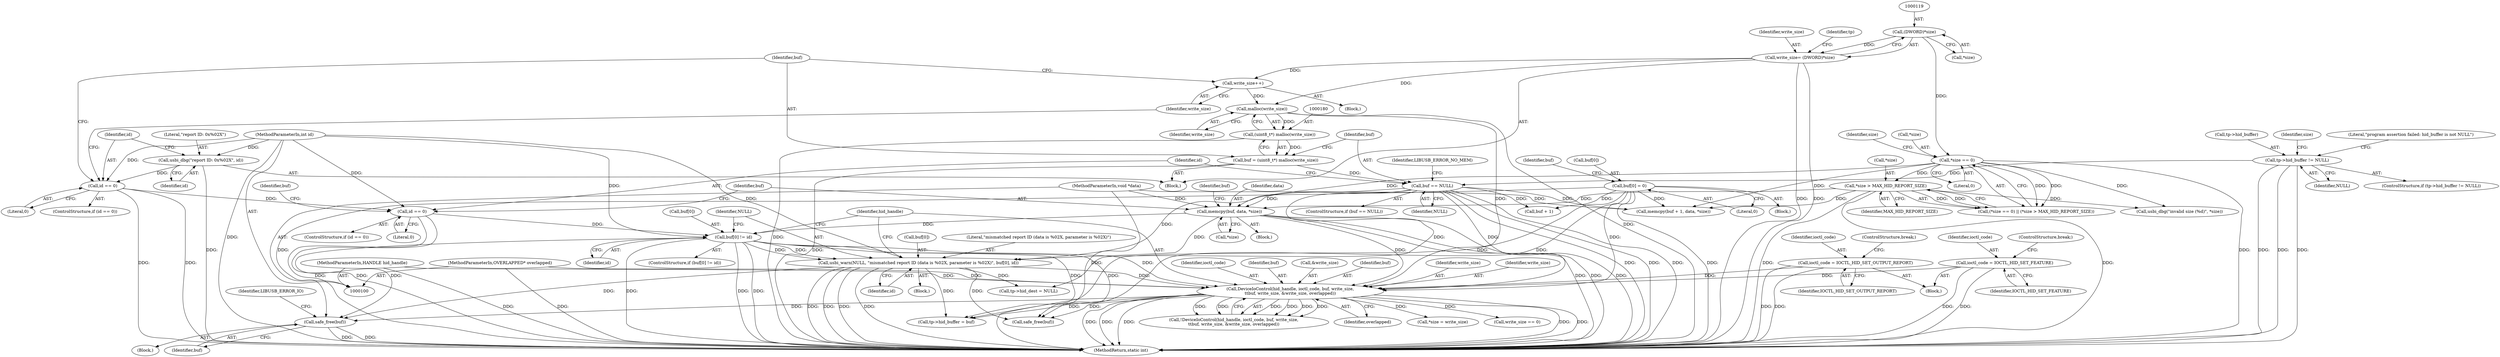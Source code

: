 digraph "1_Chrome_ac149a8d4371c0e01e0934fdd57b09e86f96b5b9_7@API" {
"1000250" [label="(Call,safe_free(buf))"];
"1000230" [label="(Call,DeviceIoControl(hid_handle, ioctl_code, buf, write_size,\n\t\tbuf, write_size, &write_size, overlapped))"];
"1000102" [label="(MethodParameterIn,HANDLE hid_handle)"];
"1000157" [label="(Call,ioctl_code = IOCTL_HID_SET_FEATURE)"];
"1000152" [label="(Call,ioctl_code = IOCTL_HID_SET_OUTPUT_REPORT)"];
"1000209" [label="(Call,memcpy(buf, data, *size))"];
"1000184" [label="(Call,buf == NULL)"];
"1000177" [label="(Call,buf = (uint8_t*) malloc(write_size))"];
"1000179" [label="(Call,(uint8_t*) malloc(write_size))"];
"1000181" [label="(Call,malloc(write_size))"];
"1000116" [label="(Call,write_size= (DWORD)*size)"];
"1000118" [label="(Call,(DWORD)*size)"];
"1000175" [label="(Call,write_size++)"];
"1000123" [label="(Call,tp->hid_buffer != NULL)"];
"1000104" [label="(MethodParameterIn,void *data)"];
"1000133" [label="(Call,*size == 0)"];
"1000137" [label="(Call,*size > MAX_HID_REPORT_SIZE)"];
"1000215" [label="(Call,buf[0] != id)"];
"1000191" [label="(Call,id == 0)"];
"1000171" [label="(Call,id == 0)"];
"1000167" [label="(Call,usbi_dbg(\"report ID: 0x%02X\", id))"];
"1000103" [label="(MethodParameterIn,int id)"];
"1000195" [label="(Call,buf[0] = 0)"];
"1000221" [label="(Call,usbi_warn(NULL, \"mismatched report ID (data is %02X, parameter is %02X)\", buf[0], id))"];
"1000107" [label="(MethodParameterIn,OVERLAPPED* overlapped)"];
"1000177" [label="(Call,buf = (uint8_t*) malloc(write_size))"];
"1000215" [label="(Call,buf[0] != id)"];
"1000230" [label="(Call,DeviceIoControl(hid_handle, ioctl_code, buf, write_size,\n\t\tbuf, write_size, &write_size, overlapped))"];
"1000222" [label="(Identifier,NULL)"];
"1000153" [label="(Identifier,ioctl_code)"];
"1000235" [label="(Identifier,buf)"];
"1000236" [label="(Identifier,write_size)"];
"1000116" [label="(Call,write_size= (DWORD)*size)"];
"1000216" [label="(Call,buf[0])"];
"1000171" [label="(Call,id == 0)"];
"1000154" [label="(Identifier,IOCTL_HID_SET_OUTPUT_REPORT)"];
"1000234" [label="(Identifier,write_size)"];
"1000217" [label="(Identifier,buf)"];
"1000172" [label="(Identifier,id)"];
"1000250" [label="(Call,safe_free(buf))"];
"1000232" [label="(Identifier,ioctl_code)"];
"1000193" [label="(Literal,0)"];
"1000281" [label="(MethodReturn,static int)"];
"1000277" [label="(Call,safe_free(buf))"];
"1000219" [label="(Identifier,id)"];
"1000266" [label="(Call,*size = write_size)"];
"1000184" [label="(Call,buf == NULL)"];
"1000142" [label="(Call,usbi_dbg(\"invalid size (%d)\", *size))"];
"1000104" [label="(MethodParameterIn,void *data)"];
"1000118" [label="(Call,(DWORD)*size)"];
"1000199" [label="(Literal,0)"];
"1000135" [label="(Identifier,size)"];
"1000109" [label="(Block,)"];
"1000229" [label="(Call,!DeviceIoControl(hid_handle, ioctl_code, buf, write_size,\n\t\tbuf, write_size, &write_size, overlapped))"];
"1000233" [label="(Identifier,buf)"];
"1000208" [label="(Block,)"];
"1000183" [label="(ControlStructure,if (buf == NULL))"];
"1000271" [label="(Call,write_size == 0)"];
"1000192" [label="(Identifier,id)"];
"1000139" [label="(Identifier,size)"];
"1000173" [label="(Literal,0)"];
"1000102" [label="(MethodParameterIn,HANDLE hid_handle)"];
"1000158" [label="(Identifier,ioctl_code)"];
"1000231" [label="(Identifier,hid_handle)"];
"1000182" [label="(Identifier,write_size)"];
"1000214" [label="(ControlStructure,if (buf[0] != id))"];
"1000130" [label="(Literal,\"program assertion failed: hid_buffer is not NULL\")"];
"1000194" [label="(Block,)"];
"1000174" [label="(Block,)"];
"1000211" [label="(Identifier,data)"];
"1000175" [label="(Call,write_size++)"];
"1000152" [label="(Call,ioctl_code = IOCTL_HID_SET_OUTPUT_REPORT)"];
"1000196" [label="(Call,buf[0])"];
"1000202" [label="(Identifier,buf)"];
"1000185" [label="(Identifier,buf)"];
"1000221" [label="(Call,usbi_warn(NULL, \"mismatched report ID (data is %02X, parameter is %02X)\", buf[0], id))"];
"1000168" [label="(Literal,\"report ID: 0x%02X\")"];
"1000220" [label="(Block,)"];
"1000259" [label="(Call,tp->hid_dest = NULL)"];
"1000159" [label="(Identifier,IOCTL_HID_SET_FEATURE)"];
"1000189" [label="(Identifier,LIBUSB_ERROR_NO_MEM)"];
"1000245" [label="(Block,)"];
"1000254" [label="(Call,tp->hid_buffer = buf)"];
"1000237" [label="(Call,&write_size)"];
"1000150" [label="(Block,)"];
"1000190" [label="(ControlStructure,if (id == 0))"];
"1000191" [label="(Call,id == 0)"];
"1000169" [label="(Identifier,id)"];
"1000210" [label="(Identifier,buf)"];
"1000120" [label="(Call,*size)"];
"1000160" [label="(ControlStructure,break;)"];
"1000157" [label="(Call,ioctl_code = IOCTL_HID_SET_FEATURE)"];
"1000224" [label="(Call,buf[0])"];
"1000239" [label="(Identifier,overlapped)"];
"1000195" [label="(Call,buf[0] = 0)"];
"1000107" [label="(MethodParameterIn,OVERLAPPED* overlapped)"];
"1000181" [label="(Call,malloc(write_size))"];
"1000138" [label="(Call,*size)"];
"1000227" [label="(Identifier,id)"];
"1000167" [label="(Call,usbi_dbg(\"report ID: 0x%02X\", id))"];
"1000178" [label="(Identifier,buf)"];
"1000253" [label="(Identifier,LIBUSB_ERROR_IO)"];
"1000155" [label="(ControlStructure,break;)"];
"1000209" [label="(Call,memcpy(buf, data, *size))"];
"1000133" [label="(Call,*size == 0)"];
"1000186" [label="(Identifier,NULL)"];
"1000132" [label="(Call,(*size == 0) || (*size > MAX_HID_REPORT_SIZE))"];
"1000176" [label="(Identifier,write_size)"];
"1000117" [label="(Identifier,write_size)"];
"1000140" [label="(Identifier,MAX_HID_REPORT_SIZE)"];
"1000137" [label="(Call,*size > MAX_HID_REPORT_SIZE)"];
"1000212" [label="(Call,*size)"];
"1000127" [label="(Identifier,NULL)"];
"1000103" [label="(MethodParameterIn,int id)"];
"1000179" [label="(Call,(uint8_t*) malloc(write_size))"];
"1000201" [label="(Call,buf + 1)"];
"1000223" [label="(Literal,\"mismatched report ID (data is %02X, parameter is %02X)\")"];
"1000125" [label="(Identifier,tp)"];
"1000170" [label="(ControlStructure,if (id == 0))"];
"1000123" [label="(Call,tp->hid_buffer != NULL)"];
"1000136" [label="(Literal,0)"];
"1000197" [label="(Identifier,buf)"];
"1000200" [label="(Call,memcpy(buf + 1, data, *size))"];
"1000124" [label="(Call,tp->hid_buffer)"];
"1000251" [label="(Identifier,buf)"];
"1000122" [label="(ControlStructure,if (tp->hid_buffer != NULL))"];
"1000134" [label="(Call,*size)"];
"1000250" -> "1000245"  [label="AST: "];
"1000250" -> "1000251"  [label="CFG: "];
"1000251" -> "1000250"  [label="AST: "];
"1000253" -> "1000250"  [label="CFG: "];
"1000250" -> "1000281"  [label="DDG: "];
"1000250" -> "1000281"  [label="DDG: "];
"1000230" -> "1000250"  [label="DDG: "];
"1000215" -> "1000250"  [label="DDG: "];
"1000195" -> "1000250"  [label="DDG: "];
"1000221" -> "1000250"  [label="DDG: "];
"1000230" -> "1000229"  [label="AST: "];
"1000230" -> "1000239"  [label="CFG: "];
"1000231" -> "1000230"  [label="AST: "];
"1000232" -> "1000230"  [label="AST: "];
"1000233" -> "1000230"  [label="AST: "];
"1000234" -> "1000230"  [label="AST: "];
"1000235" -> "1000230"  [label="AST: "];
"1000236" -> "1000230"  [label="AST: "];
"1000237" -> "1000230"  [label="AST: "];
"1000239" -> "1000230"  [label="AST: "];
"1000229" -> "1000230"  [label="CFG: "];
"1000230" -> "1000281"  [label="DDG: "];
"1000230" -> "1000281"  [label="DDG: "];
"1000230" -> "1000281"  [label="DDG: "];
"1000230" -> "1000281"  [label="DDG: "];
"1000230" -> "1000281"  [label="DDG: "];
"1000230" -> "1000229"  [label="DDG: "];
"1000230" -> "1000229"  [label="DDG: "];
"1000230" -> "1000229"  [label="DDG: "];
"1000230" -> "1000229"  [label="DDG: "];
"1000230" -> "1000229"  [label="DDG: "];
"1000230" -> "1000229"  [label="DDG: "];
"1000102" -> "1000230"  [label="DDG: "];
"1000157" -> "1000230"  [label="DDG: "];
"1000152" -> "1000230"  [label="DDG: "];
"1000209" -> "1000230"  [label="DDG: "];
"1000215" -> "1000230"  [label="DDG: "];
"1000195" -> "1000230"  [label="DDG: "];
"1000221" -> "1000230"  [label="DDG: "];
"1000184" -> "1000230"  [label="DDG: "];
"1000181" -> "1000230"  [label="DDG: "];
"1000107" -> "1000230"  [label="DDG: "];
"1000230" -> "1000254"  [label="DDG: "];
"1000230" -> "1000266"  [label="DDG: "];
"1000230" -> "1000271"  [label="DDG: "];
"1000230" -> "1000277"  [label="DDG: "];
"1000102" -> "1000100"  [label="AST: "];
"1000102" -> "1000281"  [label="DDG: "];
"1000157" -> "1000150"  [label="AST: "];
"1000157" -> "1000159"  [label="CFG: "];
"1000158" -> "1000157"  [label="AST: "];
"1000159" -> "1000157"  [label="AST: "];
"1000160" -> "1000157"  [label="CFG: "];
"1000157" -> "1000281"  [label="DDG: "];
"1000157" -> "1000281"  [label="DDG: "];
"1000152" -> "1000150"  [label="AST: "];
"1000152" -> "1000154"  [label="CFG: "];
"1000153" -> "1000152"  [label="AST: "];
"1000154" -> "1000152"  [label="AST: "];
"1000155" -> "1000152"  [label="CFG: "];
"1000152" -> "1000281"  [label="DDG: "];
"1000152" -> "1000281"  [label="DDG: "];
"1000209" -> "1000208"  [label="AST: "];
"1000209" -> "1000212"  [label="CFG: "];
"1000210" -> "1000209"  [label="AST: "];
"1000211" -> "1000209"  [label="AST: "];
"1000212" -> "1000209"  [label="AST: "];
"1000217" -> "1000209"  [label="CFG: "];
"1000209" -> "1000281"  [label="DDG: "];
"1000209" -> "1000281"  [label="DDG: "];
"1000209" -> "1000281"  [label="DDG: "];
"1000184" -> "1000209"  [label="DDG: "];
"1000104" -> "1000209"  [label="DDG: "];
"1000133" -> "1000209"  [label="DDG: "];
"1000137" -> "1000209"  [label="DDG: "];
"1000209" -> "1000215"  [label="DDG: "];
"1000209" -> "1000221"  [label="DDG: "];
"1000184" -> "1000183"  [label="AST: "];
"1000184" -> "1000186"  [label="CFG: "];
"1000185" -> "1000184"  [label="AST: "];
"1000186" -> "1000184"  [label="AST: "];
"1000189" -> "1000184"  [label="CFG: "];
"1000192" -> "1000184"  [label="CFG: "];
"1000184" -> "1000281"  [label="DDG: "];
"1000184" -> "1000281"  [label="DDG: "];
"1000184" -> "1000281"  [label="DDG: "];
"1000177" -> "1000184"  [label="DDG: "];
"1000123" -> "1000184"  [label="DDG: "];
"1000184" -> "1000200"  [label="DDG: "];
"1000184" -> "1000201"  [label="DDG: "];
"1000184" -> "1000221"  [label="DDG: "];
"1000184" -> "1000259"  [label="DDG: "];
"1000177" -> "1000109"  [label="AST: "];
"1000177" -> "1000179"  [label="CFG: "];
"1000178" -> "1000177"  [label="AST: "];
"1000179" -> "1000177"  [label="AST: "];
"1000185" -> "1000177"  [label="CFG: "];
"1000177" -> "1000281"  [label="DDG: "];
"1000179" -> "1000177"  [label="DDG: "];
"1000179" -> "1000181"  [label="CFG: "];
"1000180" -> "1000179"  [label="AST: "];
"1000181" -> "1000179"  [label="AST: "];
"1000179" -> "1000281"  [label="DDG: "];
"1000181" -> "1000179"  [label="DDG: "];
"1000181" -> "1000182"  [label="CFG: "];
"1000182" -> "1000181"  [label="AST: "];
"1000181" -> "1000281"  [label="DDG: "];
"1000116" -> "1000181"  [label="DDG: "];
"1000175" -> "1000181"  [label="DDG: "];
"1000116" -> "1000109"  [label="AST: "];
"1000116" -> "1000118"  [label="CFG: "];
"1000117" -> "1000116"  [label="AST: "];
"1000118" -> "1000116"  [label="AST: "];
"1000125" -> "1000116"  [label="CFG: "];
"1000116" -> "1000281"  [label="DDG: "];
"1000116" -> "1000281"  [label="DDG: "];
"1000118" -> "1000116"  [label="DDG: "];
"1000116" -> "1000175"  [label="DDG: "];
"1000118" -> "1000120"  [label="CFG: "];
"1000119" -> "1000118"  [label="AST: "];
"1000120" -> "1000118"  [label="AST: "];
"1000118" -> "1000133"  [label="DDG: "];
"1000175" -> "1000174"  [label="AST: "];
"1000175" -> "1000176"  [label="CFG: "];
"1000176" -> "1000175"  [label="AST: "];
"1000178" -> "1000175"  [label="CFG: "];
"1000123" -> "1000122"  [label="AST: "];
"1000123" -> "1000127"  [label="CFG: "];
"1000124" -> "1000123"  [label="AST: "];
"1000127" -> "1000123"  [label="AST: "];
"1000130" -> "1000123"  [label="CFG: "];
"1000135" -> "1000123"  [label="CFG: "];
"1000123" -> "1000281"  [label="DDG: "];
"1000123" -> "1000281"  [label="DDG: "];
"1000123" -> "1000281"  [label="DDG: "];
"1000104" -> "1000100"  [label="AST: "];
"1000104" -> "1000281"  [label="DDG: "];
"1000104" -> "1000200"  [label="DDG: "];
"1000133" -> "1000132"  [label="AST: "];
"1000133" -> "1000136"  [label="CFG: "];
"1000134" -> "1000133"  [label="AST: "];
"1000136" -> "1000133"  [label="AST: "];
"1000139" -> "1000133"  [label="CFG: "];
"1000132" -> "1000133"  [label="CFG: "];
"1000133" -> "1000281"  [label="DDG: "];
"1000133" -> "1000132"  [label="DDG: "];
"1000133" -> "1000132"  [label="DDG: "];
"1000133" -> "1000137"  [label="DDG: "];
"1000133" -> "1000142"  [label="DDG: "];
"1000133" -> "1000200"  [label="DDG: "];
"1000137" -> "1000132"  [label="AST: "];
"1000137" -> "1000140"  [label="CFG: "];
"1000138" -> "1000137"  [label="AST: "];
"1000140" -> "1000137"  [label="AST: "];
"1000132" -> "1000137"  [label="CFG: "];
"1000137" -> "1000281"  [label="DDG: "];
"1000137" -> "1000281"  [label="DDG: "];
"1000137" -> "1000132"  [label="DDG: "];
"1000137" -> "1000132"  [label="DDG: "];
"1000137" -> "1000142"  [label="DDG: "];
"1000137" -> "1000200"  [label="DDG: "];
"1000215" -> "1000214"  [label="AST: "];
"1000215" -> "1000219"  [label="CFG: "];
"1000216" -> "1000215"  [label="AST: "];
"1000219" -> "1000215"  [label="AST: "];
"1000222" -> "1000215"  [label="CFG: "];
"1000231" -> "1000215"  [label="CFG: "];
"1000215" -> "1000281"  [label="DDG: "];
"1000215" -> "1000281"  [label="DDG: "];
"1000215" -> "1000281"  [label="DDG: "];
"1000191" -> "1000215"  [label="DDG: "];
"1000103" -> "1000215"  [label="DDG: "];
"1000215" -> "1000221"  [label="DDG: "];
"1000215" -> "1000221"  [label="DDG: "];
"1000215" -> "1000254"  [label="DDG: "];
"1000215" -> "1000277"  [label="DDG: "];
"1000191" -> "1000190"  [label="AST: "];
"1000191" -> "1000193"  [label="CFG: "];
"1000192" -> "1000191"  [label="AST: "];
"1000193" -> "1000191"  [label="AST: "];
"1000197" -> "1000191"  [label="CFG: "];
"1000210" -> "1000191"  [label="CFG: "];
"1000191" -> "1000281"  [label="DDG: "];
"1000191" -> "1000281"  [label="DDG: "];
"1000171" -> "1000191"  [label="DDG: "];
"1000103" -> "1000191"  [label="DDG: "];
"1000171" -> "1000170"  [label="AST: "];
"1000171" -> "1000173"  [label="CFG: "];
"1000172" -> "1000171"  [label="AST: "];
"1000173" -> "1000171"  [label="AST: "];
"1000176" -> "1000171"  [label="CFG: "];
"1000178" -> "1000171"  [label="CFG: "];
"1000171" -> "1000281"  [label="DDG: "];
"1000171" -> "1000281"  [label="DDG: "];
"1000167" -> "1000171"  [label="DDG: "];
"1000103" -> "1000171"  [label="DDG: "];
"1000167" -> "1000109"  [label="AST: "];
"1000167" -> "1000169"  [label="CFG: "];
"1000168" -> "1000167"  [label="AST: "];
"1000169" -> "1000167"  [label="AST: "];
"1000172" -> "1000167"  [label="CFG: "];
"1000167" -> "1000281"  [label="DDG: "];
"1000103" -> "1000167"  [label="DDG: "];
"1000103" -> "1000100"  [label="AST: "];
"1000103" -> "1000281"  [label="DDG: "];
"1000103" -> "1000221"  [label="DDG: "];
"1000195" -> "1000194"  [label="AST: "];
"1000195" -> "1000199"  [label="CFG: "];
"1000196" -> "1000195"  [label="AST: "];
"1000199" -> "1000195"  [label="AST: "];
"1000202" -> "1000195"  [label="CFG: "];
"1000195" -> "1000281"  [label="DDG: "];
"1000195" -> "1000200"  [label="DDG: "];
"1000195" -> "1000201"  [label="DDG: "];
"1000195" -> "1000254"  [label="DDG: "];
"1000195" -> "1000277"  [label="DDG: "];
"1000221" -> "1000220"  [label="AST: "];
"1000221" -> "1000227"  [label="CFG: "];
"1000222" -> "1000221"  [label="AST: "];
"1000223" -> "1000221"  [label="AST: "];
"1000224" -> "1000221"  [label="AST: "];
"1000227" -> "1000221"  [label="AST: "];
"1000231" -> "1000221"  [label="CFG: "];
"1000221" -> "1000281"  [label="DDG: "];
"1000221" -> "1000281"  [label="DDG: "];
"1000221" -> "1000281"  [label="DDG: "];
"1000221" -> "1000281"  [label="DDG: "];
"1000221" -> "1000254"  [label="DDG: "];
"1000221" -> "1000259"  [label="DDG: "];
"1000221" -> "1000277"  [label="DDG: "];
"1000107" -> "1000100"  [label="AST: "];
"1000107" -> "1000281"  [label="DDG: "];
}
